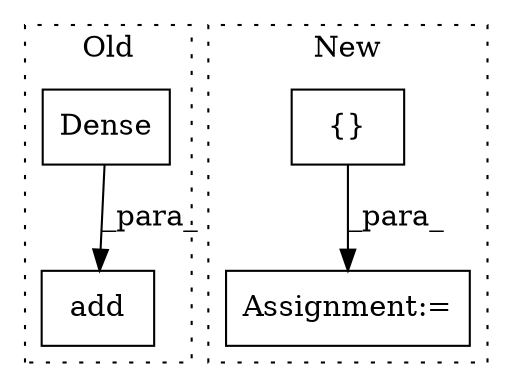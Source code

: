 digraph G {
subgraph cluster0 {
1 [label="Dense" a="32" s="1435,1464" l="6,1" shape="box"];
4 [label="add" a="32" s="1431,1465" l="4,1" shape="box"];
label = "Old";
style="dotted";
}
subgraph cluster1 {
2 [label="{}" a="4" s="1032" l="2" shape="box"];
3 [label="Assignment:=" a="7" s="992" l="7" shape="box"];
label = "New";
style="dotted";
}
1 -> 4 [label="_para_"];
2 -> 3 [label="_para_"];
}